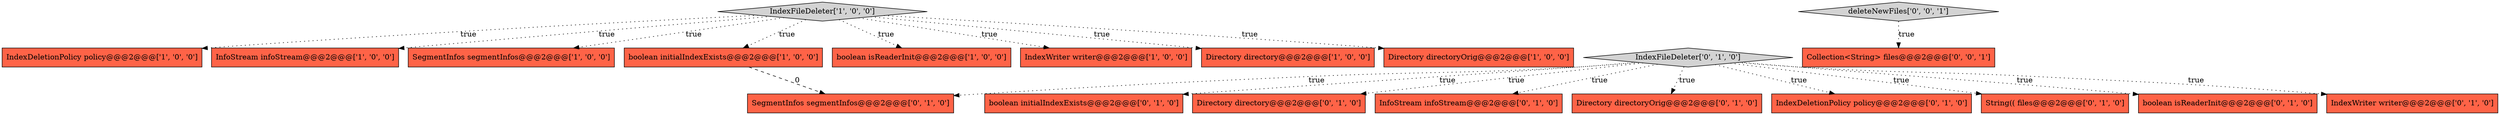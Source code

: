 digraph {
2 [style = filled, label = "IndexDeletionPolicy policy@@@2@@@['1', '0', '0']", fillcolor = tomato, shape = box image = "AAA0AAABBB1BBB"];
5 [style = filled, label = "InfoStream infoStream@@@2@@@['1', '0', '0']", fillcolor = tomato, shape = box image = "AAA0AAABBB1BBB"];
6 [style = filled, label = "SegmentInfos segmentInfos@@@2@@@['1', '0', '0']", fillcolor = tomato, shape = box image = "AAA0AAABBB1BBB"];
8 [style = filled, label = "boolean initialIndexExists@@@2@@@['1', '0', '0']", fillcolor = tomato, shape = box image = "AAA1AAABBB1BBB"];
12 [style = filled, label = "boolean initialIndexExists@@@2@@@['0', '1', '0']", fillcolor = tomato, shape = box image = "AAA0AAABBB2BBB"];
7 [style = filled, label = "boolean isReaderInit@@@2@@@['1', '0', '0']", fillcolor = tomato, shape = box image = "AAA0AAABBB1BBB"];
4 [style = filled, label = "IndexWriter writer@@@2@@@['1', '0', '0']", fillcolor = tomato, shape = box image = "AAA0AAABBB1BBB"];
17 [style = filled, label = "Directory directory@@@2@@@['0', '1', '0']", fillcolor = tomato, shape = box image = "AAA0AAABBB2BBB"];
16 [style = filled, label = "IndexFileDeleter['0', '1', '0']", fillcolor = lightgray, shape = diamond image = "AAA0AAABBB2BBB"];
0 [style = filled, label = "IndexFileDeleter['1', '0', '0']", fillcolor = lightgray, shape = diamond image = "AAA0AAABBB1BBB"];
20 [style = filled, label = "deleteNewFiles['0', '0', '1']", fillcolor = lightgray, shape = diamond image = "AAA0AAABBB3BBB"];
1 [style = filled, label = "Directory directory@@@2@@@['1', '0', '0']", fillcolor = tomato, shape = box image = "AAA0AAABBB1BBB"];
9 [style = filled, label = "InfoStream infoStream@@@2@@@['0', '1', '0']", fillcolor = tomato, shape = box image = "AAA0AAABBB2BBB"];
14 [style = filled, label = "Directory directoryOrig@@@2@@@['0', '1', '0']", fillcolor = tomato, shape = box image = "AAA0AAABBB2BBB"];
13 [style = filled, label = "IndexDeletionPolicy policy@@@2@@@['0', '1', '0']", fillcolor = tomato, shape = box image = "AAA0AAABBB2BBB"];
3 [style = filled, label = "Directory directoryOrig@@@2@@@['1', '0', '0']", fillcolor = tomato, shape = box image = "AAA0AAABBB1BBB"];
18 [style = filled, label = "SegmentInfos segmentInfos@@@2@@@['0', '1', '0']", fillcolor = tomato, shape = box image = "AAA1AAABBB2BBB"];
10 [style = filled, label = "String(( files@@@2@@@['0', '1', '0']", fillcolor = tomato, shape = box image = "AAA0AAABBB2BBB"];
15 [style = filled, label = "boolean isReaderInit@@@2@@@['0', '1', '0']", fillcolor = tomato, shape = box image = "AAA0AAABBB2BBB"];
11 [style = filled, label = "IndexWriter writer@@@2@@@['0', '1', '0']", fillcolor = tomato, shape = box image = "AAA0AAABBB2BBB"];
19 [style = filled, label = "Collection<String> files@@@2@@@['0', '0', '1']", fillcolor = tomato, shape = box image = "AAA0AAABBB3BBB"];
0->8 [style = dotted, label="true"];
8->18 [style = dashed, label="0"];
20->19 [style = dotted, label="true"];
16->17 [style = dotted, label="true"];
0->3 [style = dotted, label="true"];
16->9 [style = dotted, label="true"];
0->5 [style = dotted, label="true"];
0->2 [style = dotted, label="true"];
16->12 [style = dotted, label="true"];
16->13 [style = dotted, label="true"];
0->6 [style = dotted, label="true"];
16->11 [style = dotted, label="true"];
0->4 [style = dotted, label="true"];
16->10 [style = dotted, label="true"];
16->14 [style = dotted, label="true"];
0->7 [style = dotted, label="true"];
0->1 [style = dotted, label="true"];
16->15 [style = dotted, label="true"];
16->18 [style = dotted, label="true"];
}
